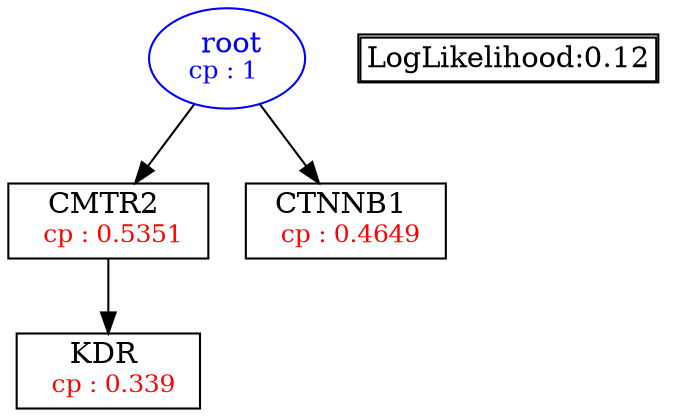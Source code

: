 digraph tree {
    "root" [label=<<font color='Blue'> root</font><br/><font color='Blue' POINT-SIZE='12'>cp : 1 </font>>, shape=oval, color=Blue];
    "S1" [label =<CMTR2 <br/> <font color='Red' POINT-SIZE='12'> cp : 0.5351 </font>>, shape=box];
    "S3" [label =<KDR <br/> <font color='Red' POINT-SIZE='12'> cp : 0.339 </font>>, shape=box];
    "S2" [label =<CTNNB1 <br/> <font color='Red' POINT-SIZE='12'> cp : 0.4649 </font>>, shape=box];
    "root" -> "S1";
    "root" -> "S2";
    "S1" -> "S3";

    node[shape=plaintext]
    fontsize="10"
    struct1 [label=
    <<TABLE BORDER="1" CELLBORDER="1" CELLSPACING="0" >
    <TR><TD ALIGN="LEFT">LogLikelihood:0.12</TD></TR>
    </TABLE>>];

}

